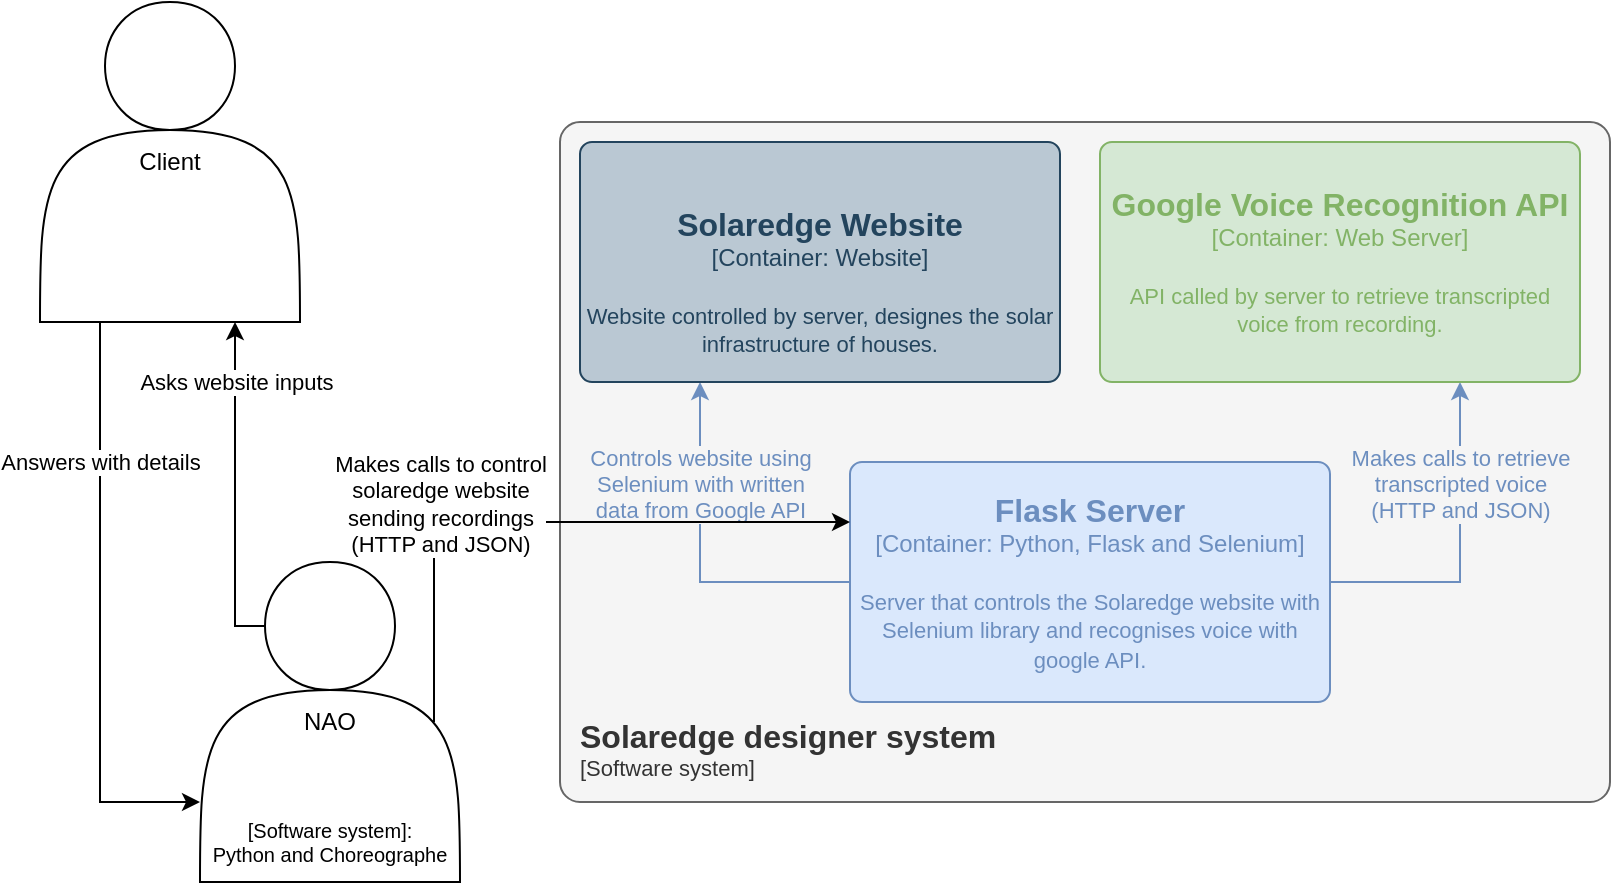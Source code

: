 <mxfile version="20.8.10" type="device"><diagram id="R2lEEEUBdFMjLlhIrx00" name="Page-1"><mxGraphModel dx="1365" dy="924" grid="1" gridSize="10" guides="1" tooltips="1" connect="1" arrows="1" fold="1" page="1" pageScale="1" pageWidth="850" pageHeight="1100" math="0" shadow="0" extFonts="Permanent Marker^https://fonts.googleapis.com/css?family=Permanent+Marker"><root><mxCell id="0"/><mxCell id="1" parent="0"/><object placeholders="1" c4Name="Solaredge designer system" c4Type="SystemScopeBoundary" c4Application="Software system" label="&lt;font style=&quot;font-size: 16px&quot;&gt;&lt;b&gt;&lt;div style=&quot;text-align: left&quot;&gt;%c4Name%&lt;/div&gt;&lt;/b&gt;&lt;/font&gt;&lt;div style=&quot;text-align: left&quot;&gt;[%c4Application%]&lt;/div&gt;" id="PmnqLLlEEkGjIxJfZzJX-3"><mxCell style="rounded=1;fontSize=11;whiteSpace=wrap;html=1;arcSize=20;fillColor=#f5f5f5;strokeColor=#666666;fontColor=#333333;labelBackgroundColor=none;align=left;verticalAlign=bottom;labelBorderColor=none;spacingTop=0;spacing=10;metaEdit=1;rotatable=0;perimeter=rectanglePerimeter;noLabel=0;labelPadding=0;allowArrows=0;connectable=0;expand=0;recursiveResize=0;editable=1;pointerEvents=0;absoluteArcSize=1;points=[[0.25,0,0],[0.5,0,0],[0.75,0,0],[1,0.25,0],[1,0.5,0],[1,0.75,0],[0.75,1,0],[0.5,1,0],[0.25,1,0],[0,0.75,0],[0,0.5,0],[0,0.25,0]];" parent="1" vertex="1"><mxGeometry x="280" y="170" width="525" height="340" as="geometry"/></mxCell></object><mxCell id="PmnqLLlEEkGjIxJfZzJX-9" style="edgeStyle=orthogonalEdgeStyle;rounded=0;orthogonalLoop=1;jettySize=auto;html=1;exitX=1;exitY=0.5;exitDx=0;exitDy=0;exitPerimeter=0;entryX=0.75;entryY=1;entryDx=0;entryDy=0;entryPerimeter=0;labelBackgroundColor=default;fontColor=#6C8EBF;strokeColor=#6C8EBF;startArrow=none;startFill=0;endArrow=classic;endFill=1;" parent="1" source="PmnqLLlEEkGjIxJfZzJX-5" target="PmnqLLlEEkGjIxJfZzJX-8" edge="1"><mxGeometry relative="1" as="geometry"/></mxCell><mxCell id="PmnqLLlEEkGjIxJfZzJX-10" value="Makes calls to retrieve&lt;br&gt;transcripted voice&lt;br&gt;(HTTP and JSON)" style="edgeLabel;html=1;align=center;verticalAlign=middle;resizable=0;points=[];fontColor=#6C8EBF;labelBackgroundColor=#f5f5f5;" parent="PmnqLLlEEkGjIxJfZzJX-9" vertex="1" connectable="0"><mxGeometry x="-0.083" y="4" relative="1" as="geometry"><mxPoint x="4" y="-39" as="offset"/></mxGeometry></mxCell><mxCell id="PmnqLLlEEkGjIxJfZzJX-14" style="edgeStyle=orthogonalEdgeStyle;rounded=0;orthogonalLoop=1;jettySize=auto;html=1;exitX=0;exitY=0.5;exitDx=0;exitDy=0;exitPerimeter=0;entryX=0.25;entryY=1;entryDx=0;entryDy=0;entryPerimeter=0;labelBackgroundColor=default;strokeColor=#6C8EBF;fontColor=#23445D;startArrow=none;startFill=0;endArrow=classic;endFill=1;" parent="1" source="PmnqLLlEEkGjIxJfZzJX-5" target="PmnqLLlEEkGjIxJfZzJX-13" edge="1"><mxGeometry relative="1" as="geometry"/></mxCell><mxCell id="PmnqLLlEEkGjIxJfZzJX-15" value="Controls website using&lt;br&gt;Selenium with written &lt;br&gt;data from Google API" style="edgeLabel;html=1;align=center;verticalAlign=middle;resizable=0;points=[];fontColor=#6C8EBF;labelBackgroundColor=#f5f5f5;" parent="PmnqLLlEEkGjIxJfZzJX-14" vertex="1" connectable="0"><mxGeometry x="0.185" y="1" relative="1" as="geometry"><mxPoint x="1" y="-21" as="offset"/></mxGeometry></mxCell><object placeholders="1" c4Name="Flask Server" c4Type="Container: Python, Flask and Selenium" c4Description="Server that controls the Solaredge website with Selenium library and recognises voice with google API." label="&lt;font style=&quot;font-size: 16px&quot;&gt;&lt;b&gt;%c4Name%&lt;/b&gt;&lt;/font&gt;&lt;div&gt;[%c4Type%]&lt;/div&gt;&lt;br&gt;&lt;div&gt;&lt;font style=&quot;font-size: 11px&quot;&gt;&lt;font&gt;%c4Description%&lt;/font&gt;&lt;/font&gt;&lt;/div&gt;" id="PmnqLLlEEkGjIxJfZzJX-5"><mxCell style="rounded=1;whiteSpace=wrap;html=1;labelBackgroundColor=none;align=center;arcSize=5;metaEdit=1;resizable=0;points=[[0.25,0,0],[0.5,0,0],[0.75,0,0],[1,0.25,0],[1,0.5,0],[1,0.75,0],[0.75,1,0],[0.5,1,0],[0.25,1,0],[0,0.75,0],[0,0.5,0],[0,0.25,0]];fillColor=#dae8fc;strokeColor=#6C8EBF;fontColor=#6C8EBF;" parent="1" vertex="1"><mxGeometry x="425" y="340" width="240" height="120" as="geometry"/></mxCell></object><object placeholders="1" c4Name="Google Voice Recognition API" c4Type="Container: Web Server" c4Description="API called by server to retrieve transcripted voice from recording." label="&lt;font style=&quot;font-size: 16px&quot;&gt;&lt;b&gt;%c4Name%&lt;/b&gt;&lt;/font&gt;&lt;div&gt;[%c4Type%]&lt;/div&gt;&lt;br&gt;&lt;div&gt;&lt;font style=&quot;font-size: 11px&quot;&gt;&lt;font&gt;%c4Description%&lt;/font&gt;&lt;/font&gt;&lt;/div&gt;" id="PmnqLLlEEkGjIxJfZzJX-8"><mxCell style="rounded=1;whiteSpace=wrap;html=1;labelBackgroundColor=none;align=center;arcSize=5;metaEdit=1;resizable=0;points=[[0.25,0,0],[0.5,0,0],[0.75,0,0],[1,0.25,0],[1,0.5,0],[1,0.75,0],[0.75,1,0],[0.5,1,0],[0.25,1,0],[0,0.75,0],[0,0.5,0],[0,0.25,0]];fillColor=#d5e8d4;strokeColor=#82B366;fontColor=#82B366;" parent="1" vertex="1"><mxGeometry x="550" y="180" width="240" height="120" as="geometry"/></mxCell></object><object placeholders="1" c4Name="&#10;Solaredge Website" c4Type="Container: Website" c4Description="Website controlled by server, designes the solar infrastructure of houses.&#10;" label="&lt;font style=&quot;font-size: 16px&quot;&gt;&lt;b&gt;%c4Name%&lt;/b&gt;&lt;/font&gt;&lt;div&gt;[%c4Type%]&lt;/div&gt;&lt;br&gt;&lt;div&gt;&lt;font style=&quot;font-size: 11px&quot;&gt;&lt;font&gt;%c4Description%&lt;/font&gt;&lt;/font&gt;&lt;/div&gt;" id="PmnqLLlEEkGjIxJfZzJX-13"><mxCell style="rounded=1;whiteSpace=wrap;html=1;labelBackgroundColor=none;align=center;arcSize=5;metaEdit=1;resizable=0;points=[[0.25,0,0],[0.5,0,0],[0.75,0,0],[1,0.25,0],[1,0.5,0],[1,0.75,0],[0.75,1,0],[0.5,1,0],[0.25,1,0],[0,0.75,0],[0,0.5,0],[0,0.25,0]];fillColor=#bac8d3;strokeColor=#23445D;fontColor=#23445D;" parent="1" vertex="1"><mxGeometry x="290" y="180" width="240" height="120" as="geometry"/></mxCell></object><mxCell id="PmnqLLlEEkGjIxJfZzJX-27" style="edgeStyle=orthogonalEdgeStyle;rounded=0;orthogonalLoop=1;jettySize=auto;html=1;exitX=0.25;exitY=1;exitDx=0;exitDy=0;entryX=0;entryY=0.75;entryDx=0;entryDy=0;labelBackgroundColor=default;fontColor=#000000;startArrow=none;startFill=0;endArrow=classic;endFill=1;" parent="1" source="PmnqLLlEEkGjIxJfZzJX-18" target="PmnqLLlEEkGjIxJfZzJX-26" edge="1"><mxGeometry relative="1" as="geometry"><Array as="points"><mxPoint x="50" y="510"/></Array></mxGeometry></mxCell><mxCell id="PmnqLLlEEkGjIxJfZzJX-31" value="Answers with details" style="edgeLabel;html=1;align=center;verticalAlign=middle;resizable=0;points=[];fontColor=#000000;" parent="PmnqLLlEEkGjIxJfZzJX-27" vertex="1" connectable="0"><mxGeometry x="-0.23" y="4" relative="1" as="geometry"><mxPoint x="-4" y="-40" as="offset"/></mxGeometry></mxCell><mxCell id="PmnqLLlEEkGjIxJfZzJX-18" value="&lt;font&gt;Client&lt;/font&gt;" style="shape=actor;whiteSpace=wrap;html=1;labelBackgroundColor=none;" parent="1" vertex="1"><mxGeometry x="20" y="110" width="130" height="160" as="geometry"/></mxCell><mxCell id="PmnqLLlEEkGjIxJfZzJX-28" style="edgeStyle=orthogonalEdgeStyle;rounded=0;orthogonalLoop=1;jettySize=auto;html=1;exitX=0.9;exitY=0.5;exitDx=0;exitDy=0;entryX=0;entryY=0.25;entryDx=0;entryDy=0;entryPerimeter=0;labelBackgroundColor=default;fontColor=#000000;startArrow=none;startFill=0;endArrow=classic;endFill=1;exitPerimeter=0;" parent="1" source="PmnqLLlEEkGjIxJfZzJX-26" target="PmnqLLlEEkGjIxJfZzJX-5" edge="1"><mxGeometry relative="1" as="geometry"><Array as="points"><mxPoint x="217" y="370"/></Array></mxGeometry></mxCell><mxCell id="PmnqLLlEEkGjIxJfZzJX-30" value="Makes calls to control &lt;br&gt;solaredge website &lt;br&gt;sending recordings&lt;br&gt;(HTTP and JSON)" style="edgeLabel;html=1;align=center;verticalAlign=middle;resizable=0;points=[];fontColor=#000000;" parent="PmnqLLlEEkGjIxJfZzJX-28" vertex="1" connectable="0"><mxGeometry x="-0.671" y="3" relative="1" as="geometry"><mxPoint x="6" y="-59" as="offset"/></mxGeometry></mxCell><mxCell id="PmnqLLlEEkGjIxJfZzJX-32" style="edgeStyle=orthogonalEdgeStyle;rounded=0;orthogonalLoop=1;jettySize=auto;html=1;exitX=0.25;exitY=0.2;exitDx=0;exitDy=0;exitPerimeter=0;entryX=0.75;entryY=1;entryDx=0;entryDy=0;labelBackgroundColor=default;fontColor=#000000;startArrow=none;startFill=0;endArrow=classic;endFill=1;" parent="1" source="PmnqLLlEEkGjIxJfZzJX-26" target="PmnqLLlEEkGjIxJfZzJX-18" edge="1"><mxGeometry relative="1" as="geometry"><Array as="points"><mxPoint x="118" y="422"/></Array></mxGeometry></mxCell><mxCell id="PmnqLLlEEkGjIxJfZzJX-33" value="Asks website inputs" style="edgeLabel;html=1;align=center;verticalAlign=middle;resizable=0;points=[];fontColor=#000000;" parent="PmnqLLlEEkGjIxJfZzJX-32" vertex="1" connectable="0"><mxGeometry x="-0.038" y="2" relative="1" as="geometry"><mxPoint x="2" y="-57" as="offset"/></mxGeometry></mxCell><mxCell id="PmnqLLlEEkGjIxJfZzJX-26" value="&lt;font&gt;NAO&lt;/font&gt;" style="shape=actor;whiteSpace=wrap;html=1;labelBackgroundColor=none;" parent="1" vertex="1"><mxGeometry x="100" y="390" width="130" height="160" as="geometry"/></mxCell><mxCell id="PmnqLLlEEkGjIxJfZzJX-34" value="[Software system]: &lt;br&gt;Python and Choreographe" style="text;html=1;strokeColor=none;fillColor=none;align=center;verticalAlign=middle;whiteSpace=wrap;rounded=0;fontColor=#000000;fontSize=10;" parent="1" vertex="1"><mxGeometry x="100" y="510" width="130" height="40" as="geometry"/></mxCell></root></mxGraphModel></diagram></mxfile>